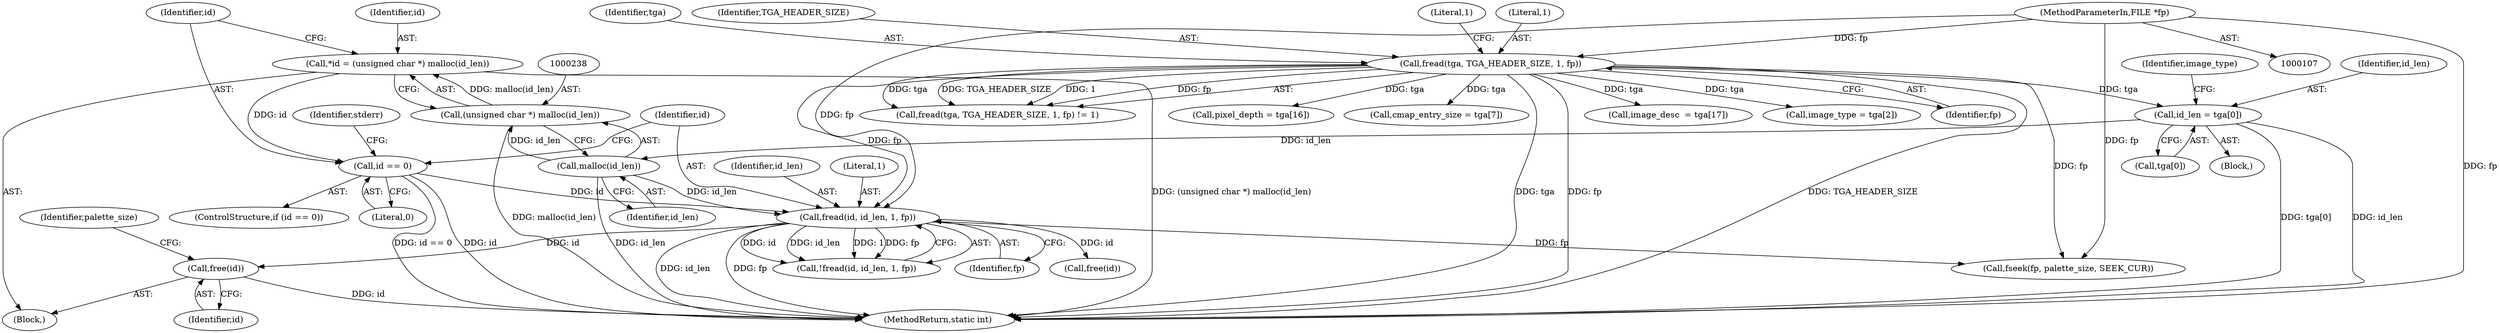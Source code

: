 digraph "0_openjpeg_2cd30c2b06ce332dede81cccad8b334cde997281_0@pointer" {
"1000266" [label="(Call,free(id))"];
"1000253" [label="(Call,fread(id, id_len, 1, fp))"];
"1000242" [label="(Call,id == 0)"];
"1000235" [label="(Call,*id = (unsigned char *) malloc(id_len))"];
"1000237" [label="(Call,(unsigned char *) malloc(id_len))"];
"1000239" [label="(Call,malloc(id_len))"];
"1000153" [label="(Call,id_len = tga[0])"];
"1000141" [label="(Call,fread(tga, TGA_HEADER_SIZE, 1, fp))"];
"1000108" [label="(MethodParameterIn,FILE *fp)"];
"1000283" [label="(Call,fseek(fp, palette_size, SEEK_CUR))"];
"1000241" [label="(ControlStructure,if (id == 0))"];
"1000208" [label="(Call,image_desc  = tga[17])"];
"1000153" [label="(Call,id_len = tga[0])"];
"1000236" [label="(Identifier,id)"];
"1000233" [label="(Block,)"];
"1000158" [label="(Call,image_type = tga[2])"];
"1000255" [label="(Identifier,id_len)"];
"1000239" [label="(Call,malloc(id_len))"];
"1000113" [label="(Block,)"];
"1000145" [label="(Identifier,fp)"];
"1000146" [label="(Literal,1)"];
"1000140" [label="(Call,fread(tga, TGA_HEADER_SIZE, 1, fp) != 1)"];
"1000266" [label="(Call,free(id))"];
"1000242" [label="(Call,id == 0)"];
"1000235" [label="(Call,*id = (unsigned char *) malloc(id_len))"];
"1000269" [label="(Identifier,palette_size)"];
"1000253" [label="(Call,fread(id, id_len, 1, fp))"];
"1000237" [label="(Call,(unsigned char *) malloc(id_len))"];
"1000144" [label="(Literal,1)"];
"1000262" [label="(Call,free(id))"];
"1000159" [label="(Identifier,image_type)"];
"1000244" [label="(Literal,0)"];
"1000256" [label="(Literal,1)"];
"1000267" [label="(Identifier,id)"];
"1000142" [label="(Identifier,tga)"];
"1000252" [label="(Call,!fread(id, id_len, 1, fp))"];
"1000155" [label="(Call,tga[0])"];
"1000154" [label="(Identifier,id_len)"];
"1000108" [label="(MethodParameterIn,FILE *fp)"];
"1000203" [label="(Call,pixel_depth = tga[16])"];
"1000141" [label="(Call,fread(tga, TGA_HEADER_SIZE, 1, fp))"];
"1000243" [label="(Identifier,id)"];
"1000257" [label="(Identifier,fp)"];
"1000254" [label="(Identifier,id)"];
"1000143" [label="(Identifier,TGA_HEADER_SIZE)"];
"1000240" [label="(Identifier,id_len)"];
"1000170" [label="(Call,cmap_entry_size = tga[7])"];
"1000247" [label="(Identifier,stderr)"];
"1000289" [label="(MethodReturn,static int)"];
"1000266" -> "1000233"  [label="AST: "];
"1000266" -> "1000267"  [label="CFG: "];
"1000267" -> "1000266"  [label="AST: "];
"1000269" -> "1000266"  [label="CFG: "];
"1000266" -> "1000289"  [label="DDG: id"];
"1000253" -> "1000266"  [label="DDG: id"];
"1000253" -> "1000252"  [label="AST: "];
"1000253" -> "1000257"  [label="CFG: "];
"1000254" -> "1000253"  [label="AST: "];
"1000255" -> "1000253"  [label="AST: "];
"1000256" -> "1000253"  [label="AST: "];
"1000257" -> "1000253"  [label="AST: "];
"1000252" -> "1000253"  [label="CFG: "];
"1000253" -> "1000289"  [label="DDG: id_len"];
"1000253" -> "1000289"  [label="DDG: fp"];
"1000253" -> "1000252"  [label="DDG: id"];
"1000253" -> "1000252"  [label="DDG: id_len"];
"1000253" -> "1000252"  [label="DDG: 1"];
"1000253" -> "1000252"  [label="DDG: fp"];
"1000242" -> "1000253"  [label="DDG: id"];
"1000239" -> "1000253"  [label="DDG: id_len"];
"1000141" -> "1000253"  [label="DDG: fp"];
"1000108" -> "1000253"  [label="DDG: fp"];
"1000253" -> "1000262"  [label="DDG: id"];
"1000253" -> "1000283"  [label="DDG: fp"];
"1000242" -> "1000241"  [label="AST: "];
"1000242" -> "1000244"  [label="CFG: "];
"1000243" -> "1000242"  [label="AST: "];
"1000244" -> "1000242"  [label="AST: "];
"1000247" -> "1000242"  [label="CFG: "];
"1000254" -> "1000242"  [label="CFG: "];
"1000242" -> "1000289"  [label="DDG: id == 0"];
"1000242" -> "1000289"  [label="DDG: id"];
"1000235" -> "1000242"  [label="DDG: id"];
"1000235" -> "1000233"  [label="AST: "];
"1000235" -> "1000237"  [label="CFG: "];
"1000236" -> "1000235"  [label="AST: "];
"1000237" -> "1000235"  [label="AST: "];
"1000243" -> "1000235"  [label="CFG: "];
"1000235" -> "1000289"  [label="DDG: (unsigned char *) malloc(id_len)"];
"1000237" -> "1000235"  [label="DDG: malloc(id_len)"];
"1000237" -> "1000239"  [label="CFG: "];
"1000238" -> "1000237"  [label="AST: "];
"1000239" -> "1000237"  [label="AST: "];
"1000237" -> "1000289"  [label="DDG: malloc(id_len)"];
"1000239" -> "1000237"  [label="DDG: id_len"];
"1000239" -> "1000240"  [label="CFG: "];
"1000240" -> "1000239"  [label="AST: "];
"1000239" -> "1000289"  [label="DDG: id_len"];
"1000153" -> "1000239"  [label="DDG: id_len"];
"1000153" -> "1000113"  [label="AST: "];
"1000153" -> "1000155"  [label="CFG: "];
"1000154" -> "1000153"  [label="AST: "];
"1000155" -> "1000153"  [label="AST: "];
"1000159" -> "1000153"  [label="CFG: "];
"1000153" -> "1000289"  [label="DDG: tga[0]"];
"1000153" -> "1000289"  [label="DDG: id_len"];
"1000141" -> "1000153"  [label="DDG: tga"];
"1000141" -> "1000140"  [label="AST: "];
"1000141" -> "1000145"  [label="CFG: "];
"1000142" -> "1000141"  [label="AST: "];
"1000143" -> "1000141"  [label="AST: "];
"1000144" -> "1000141"  [label="AST: "];
"1000145" -> "1000141"  [label="AST: "];
"1000146" -> "1000141"  [label="CFG: "];
"1000141" -> "1000289"  [label="DDG: tga"];
"1000141" -> "1000289"  [label="DDG: fp"];
"1000141" -> "1000289"  [label="DDG: TGA_HEADER_SIZE"];
"1000141" -> "1000140"  [label="DDG: tga"];
"1000141" -> "1000140"  [label="DDG: TGA_HEADER_SIZE"];
"1000141" -> "1000140"  [label="DDG: 1"];
"1000141" -> "1000140"  [label="DDG: fp"];
"1000108" -> "1000141"  [label="DDG: fp"];
"1000141" -> "1000158"  [label="DDG: tga"];
"1000141" -> "1000170"  [label="DDG: tga"];
"1000141" -> "1000203"  [label="DDG: tga"];
"1000141" -> "1000208"  [label="DDG: tga"];
"1000141" -> "1000283"  [label="DDG: fp"];
"1000108" -> "1000107"  [label="AST: "];
"1000108" -> "1000289"  [label="DDG: fp"];
"1000108" -> "1000283"  [label="DDG: fp"];
}
